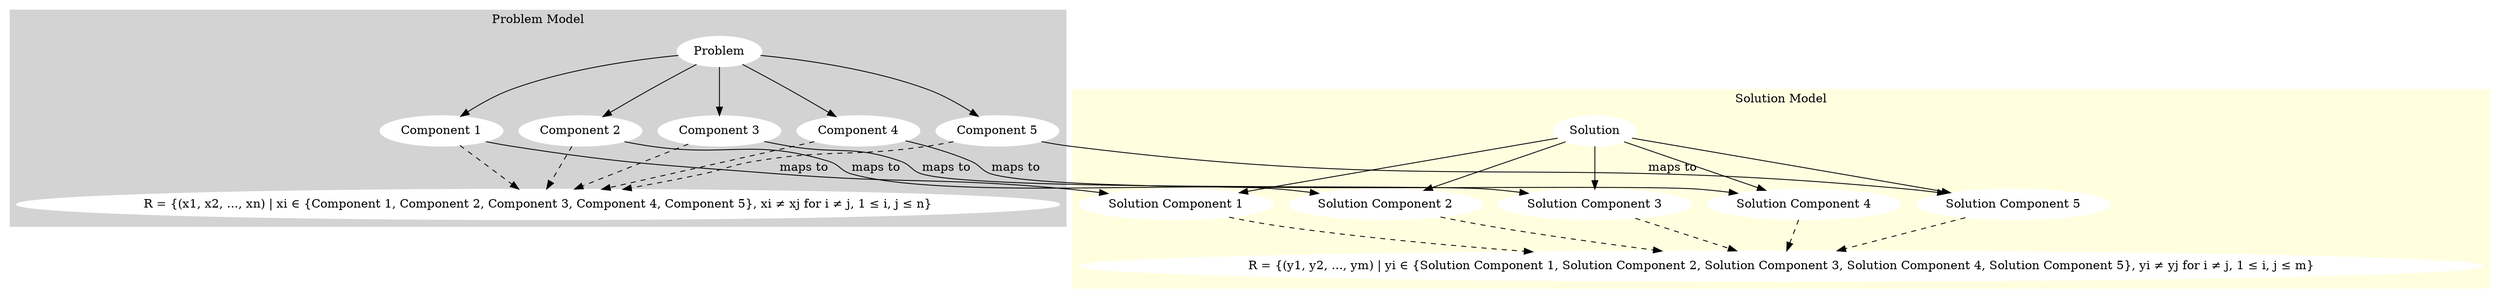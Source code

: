 digraph ProblemSolutionParadigm {
    // Problem Components
    subgraph cluster_problem {
        label="Problem Model";
        style=filled;
        color=lightgrey;
        node [style=filled, color=white];
        size="10,10"; // Increased dimensions

        problem [label="Problem"];
        component1 [label="Component 1"];
        component2 [label="Component 2"];
        component3 [label="Component 3"];
        component4 [label="Component 4"];
        component5 [label="Component 5"];

        problem -> component1;
        problem -> component2;
        problem -> component3;
        problem -> component4;
        problem -> component5;

        // Generic Set Builder notation for relations among problem components
        relation [label="R = {(x1, x2, ..., xn) | xi ∈ {Component 1, Component 2, Component 3, Component 4, Component 5}, xi ≠ xj for i ≠ j, 1 ≤ i, j ≤ n}"];

        component1 -> relation [style=dashed];
        component2 -> relation [style=dashed];
        component3 -> relation [style=dashed];
        component4 -> relation [style=dashed];
        component5 -> relation [style=dashed];
    }

    // Grouping of Problem Components with common properties
    subgraph cluster_propertyA {
        label="Property A";
        style=filled;
        color=lightgreen;
        node [style=filled, color=white];

        component1;
        component3;
    }

    subgraph cluster_propertyB {
        label="Property B";
        style=filled;
        color=lightblue;
        node [style=filled, color=white];

        component2;
        component4;
    }

    subgraph cluster_propertyC {
        label="Property C";
        style=filled;
        color=lightcoral;
        node [style=filled, color=white];

        component5;
    }

    // Solution Components
    subgraph cluster_solution {
        label="Solution Model";
        style=filled;
        color=lightyellow;
        node [style=filled, color=white];
        size="10,10"; // Increased dimensions

        solution [label="Solution"];
        solutionComponent1 [label="Solution Component 1"];
        solutionComponent2 [label="Solution Component 2"];
        solutionComponent3 [label="Solution Component 3"];
        solutionComponent4 [label="Solution Component 4"];
        solutionComponent5 [label="Solution Component 5"];

        solution -> solutionComponent1;
        solution -> solutionComponent2;
        solution -> solutionComponent3;
        solution -> solutionComponent4;
        solution -> solutionComponent5;

        // Generic Set Builder notation for relations among solution components
        solution_relation [label="R = {(y1, y2, ..., ym) | yi ∈ {Solution Component 1, Solution Component 2, Solution Component 3, Solution Component 4, Solution Component 5}, yi ≠ yj for i ≠ j, 1 ≤ i, j ≤ m}"];

        solutionComponent1 -> solution_relation [style=dashed];
        solutionComponent2 -> solution_relation [style=dashed];
        solutionComponent3 -> solution_relation [style=dashed];
        solutionComponent4 -> solution_relation [style=dashed];
        solutionComponent5 -> solution_relation [style=dashed];
    }

    // Grouping of Solution Components with common properties
    subgraph cluster_solution_propertyA {
        label="Solution Property A";
        style=filled;
        color=lightcyan;
        node [style=filled, color=white];

        solutionComponent1;
        solutionComponent3;
    }

    subgraph cluster_solution_propertyB {
        label="Solution Property B";
        style=filled;
        color=lavender;
        node [style=filled, color=white];

        solutionComponent2;
        solutionComponent4;
    }

    subgraph cluster_solution_propertyC {
        label="Solution Property C";
        style=filled;
        color=lightgoldenrodyellow;
        node [style=filled, color=white];

        solutionComponent5;
    }

    // Mapping between Problem and Solution Components
    component1 -> solutionComponent1 [label="maps to"];
    component2 -> solutionComponent2 [label="maps to"];
    component3 -> solutionComponent3 [label="maps to"];
    component4 -> solutionComponent4 [label="maps to"];
    component5 -> solutionComponent5 [label="maps to"];
}
